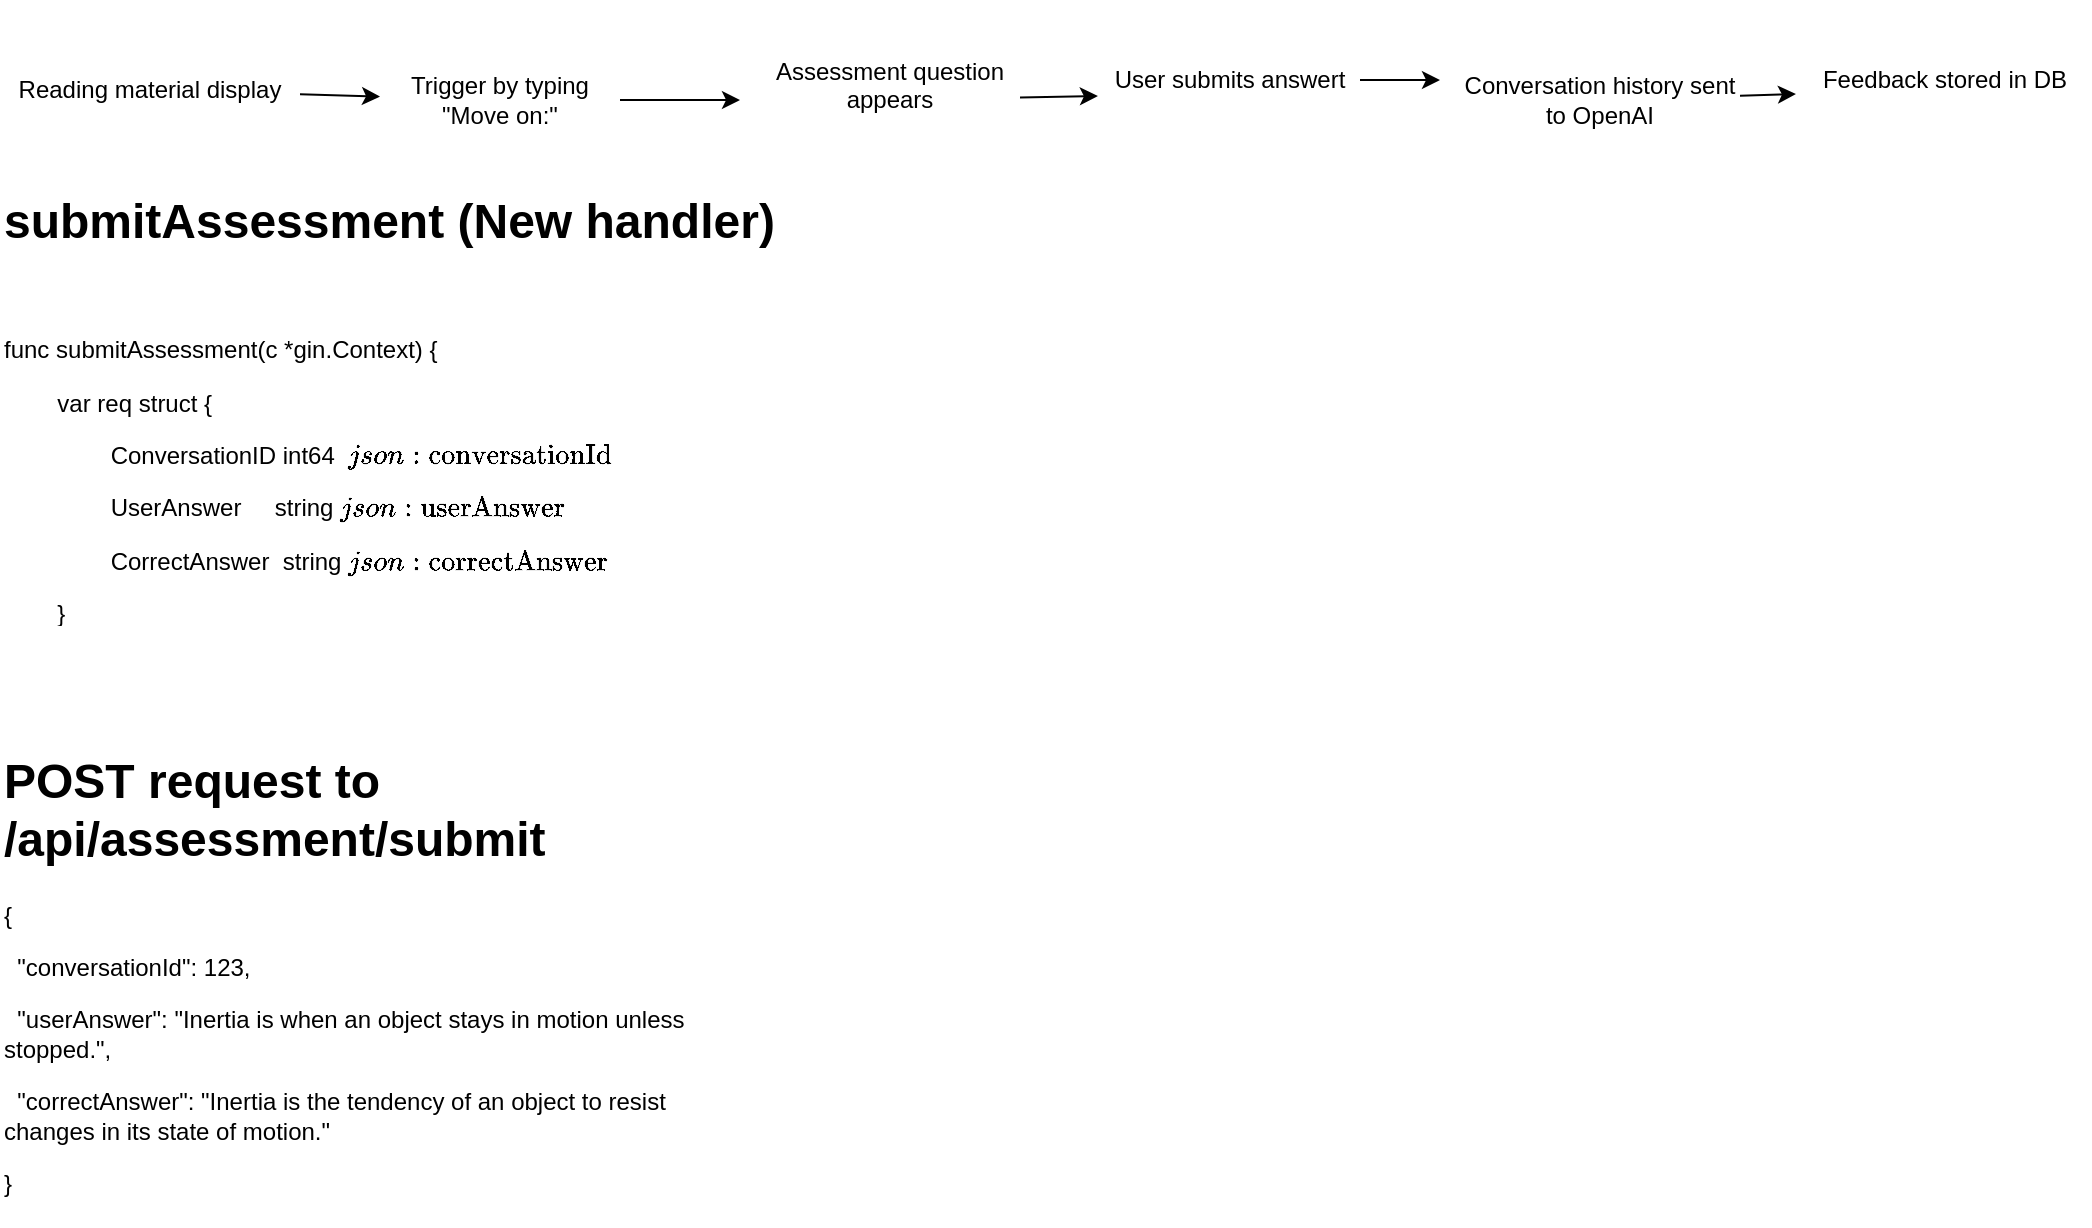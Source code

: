 <mxfile>
    <diagram id="jmhfkyVYq4tbXPTpWqVK" name="Page-1">
        <mxGraphModel dx="991" dy="419" grid="1" gridSize="10" guides="1" tooltips="1" connect="1" arrows="1" fold="1" page="1" pageScale="1" pageWidth="1200" pageHeight="1600" math="0" shadow="0">
            <root>
                <mxCell id="0"/>
                <mxCell id="1" parent="0"/>
                <mxCell id="15" style="edgeStyle=none;html=1;" edge="1" parent="1" source="3" target="4">
                    <mxGeometry relative="1" as="geometry"/>
                </mxCell>
                <mxCell id="3" value="Reading material display" style="text;html=1;align=center;verticalAlign=middle;whiteSpace=wrap;rounded=0;" vertex="1" parent="1">
                    <mxGeometry x="20" y="90" width="150" height="50" as="geometry"/>
                </mxCell>
                <mxCell id="4" value="Trigger by typing &quot;Move on:&quot;" style="text;html=1;align=center;verticalAlign=middle;whiteSpace=wrap;rounded=0;" vertex="1" parent="1">
                    <mxGeometry x="210" y="90" width="120" height="60" as="geometry"/>
                </mxCell>
                <mxCell id="6" value="Assessment question appears&lt;div&gt;&lt;br&gt;&lt;/div&gt;" style="text;html=1;align=center;verticalAlign=middle;whiteSpace=wrap;rounded=0;" vertex="1" parent="1">
                    <mxGeometry x="400" y="90" width="130" height="60" as="geometry"/>
                </mxCell>
                <mxCell id="7" style="edgeStyle=none;html=1;" edge="1" parent="1" source="4">
                    <mxGeometry relative="1" as="geometry">
                        <mxPoint x="390" y="120" as="targetPoint"/>
                    </mxGeometry>
                </mxCell>
                <mxCell id="8" value="User submits answert" style="text;html=1;align=center;verticalAlign=middle;whiteSpace=wrap;rounded=0;" vertex="1" parent="1">
                    <mxGeometry x="570" y="80" width="130" height="60" as="geometry"/>
                </mxCell>
                <mxCell id="10" value="Conversation history sent to OpenAI" style="text;html=1;align=center;verticalAlign=middle;whiteSpace=wrap;rounded=0;" vertex="1" parent="1">
                    <mxGeometry x="750" y="90" width="140" height="60" as="geometry"/>
                </mxCell>
                <mxCell id="11" style="edgeStyle=none;html=1;" edge="1" parent="1" source="8">
                    <mxGeometry relative="1" as="geometry">
                        <mxPoint x="740" y="110" as="targetPoint"/>
                    </mxGeometry>
                </mxCell>
                <mxCell id="12" value="Feedback stored in DB" style="text;html=1;align=center;verticalAlign=middle;whiteSpace=wrap;rounded=0;" vertex="1" parent="1">
                    <mxGeometry x="920" y="70" width="145" height="80" as="geometry"/>
                </mxCell>
                <mxCell id="13" style="edgeStyle=none;html=1;entryX=-0.014;entryY=0.588;entryDx=0;entryDy=0;entryPerimeter=0;" edge="1" parent="1" source="10" target="12">
                    <mxGeometry relative="1" as="geometry"/>
                </mxCell>
                <mxCell id="16" style="edgeStyle=none;html=1;entryX=-0.008;entryY=0.633;entryDx=0;entryDy=0;entryPerimeter=0;" edge="1" parent="1" source="6" target="8">
                    <mxGeometry relative="1" as="geometry"/>
                </mxCell>
                <mxCell id="18" value="&lt;h1 style=&quot;margin-top: 0px;&quot;&gt;submitAssessment (New handler)&lt;/h1&gt;&lt;div&gt;&lt;br&gt;&lt;/div&gt;&lt;p&gt;func submitAssessment(c *gin.Context) {&lt;/p&gt;&lt;p&gt;&lt;span style=&quot;white-space: normal;&quot;&gt;&lt;span style=&quot;white-space:pre&quot;&gt;&#x9;&lt;/span&gt;var req struct {&lt;/span&gt;&lt;/p&gt;&lt;p&gt;&lt;span style=&quot;white-space: normal;&quot;&gt;&lt;span style=&quot;white-space:pre&quot;&gt;&#x9;&#x9;&lt;/span&gt;ConversationID int64&amp;nbsp; `json:&quot;conversationId&quot;`&lt;/span&gt;&lt;/p&gt;&lt;p&gt;&lt;span style=&quot;white-space: normal;&quot;&gt;&lt;span style=&quot;white-space:pre&quot;&gt;&#x9;&#x9;&lt;/span&gt;UserAnswer&amp;nbsp; &amp;nbsp; &amp;nbsp;string `json:&quot;userAnswer&quot;`&lt;/span&gt;&lt;/p&gt;&lt;p&gt;&lt;span style=&quot;white-space: normal;&quot;&gt;&lt;span style=&quot;white-space:pre&quot;&gt;&#x9;&#x9;&lt;/span&gt;CorrectAnswer&amp;nbsp; string `json:&quot;correctAnswer&quot;`&lt;/span&gt;&lt;/p&gt;&lt;p&gt;&lt;span style=&quot;white-space: normal;&quot;&gt;&lt;span style=&quot;white-space:pre&quot;&gt;&#x9;&lt;/span&gt;}&lt;/span&gt;&lt;/p&gt;" style="text;html=1;whiteSpace=wrap;overflow=hidden;rounded=0;" vertex="1" parent="1">
                    <mxGeometry x="20" y="160" width="430" height="220" as="geometry"/>
                </mxCell>
                <mxCell id="19" value="&lt;h1 style=&quot;margin-top: 0px;&quot;&gt;POST request to /api/assessment/submit&lt;/h1&gt;&lt;p&gt;{&lt;/p&gt;&lt;p&gt;&amp;nbsp; &quot;conversationId&quot;: 123,&lt;/p&gt;&lt;p&gt;&amp;nbsp; &quot;userAnswer&quot;: &quot;Inertia is when an object stays in motion unless stopped.&quot;,&lt;/p&gt;&lt;p&gt;&amp;nbsp; &quot;correctAnswer&quot;: &quot;Inertia is the tendency of an object to resist changes in its state of motion.&quot;&lt;/p&gt;&lt;p&gt;}&lt;/p&gt;" style="text;html=1;whiteSpace=wrap;overflow=hidden;rounded=0;" vertex="1" parent="1">
                    <mxGeometry x="20" y="440" width="380" height="240" as="geometry"/>
                </mxCell>
            </root>
        </mxGraphModel>
    </diagram>
</mxfile>